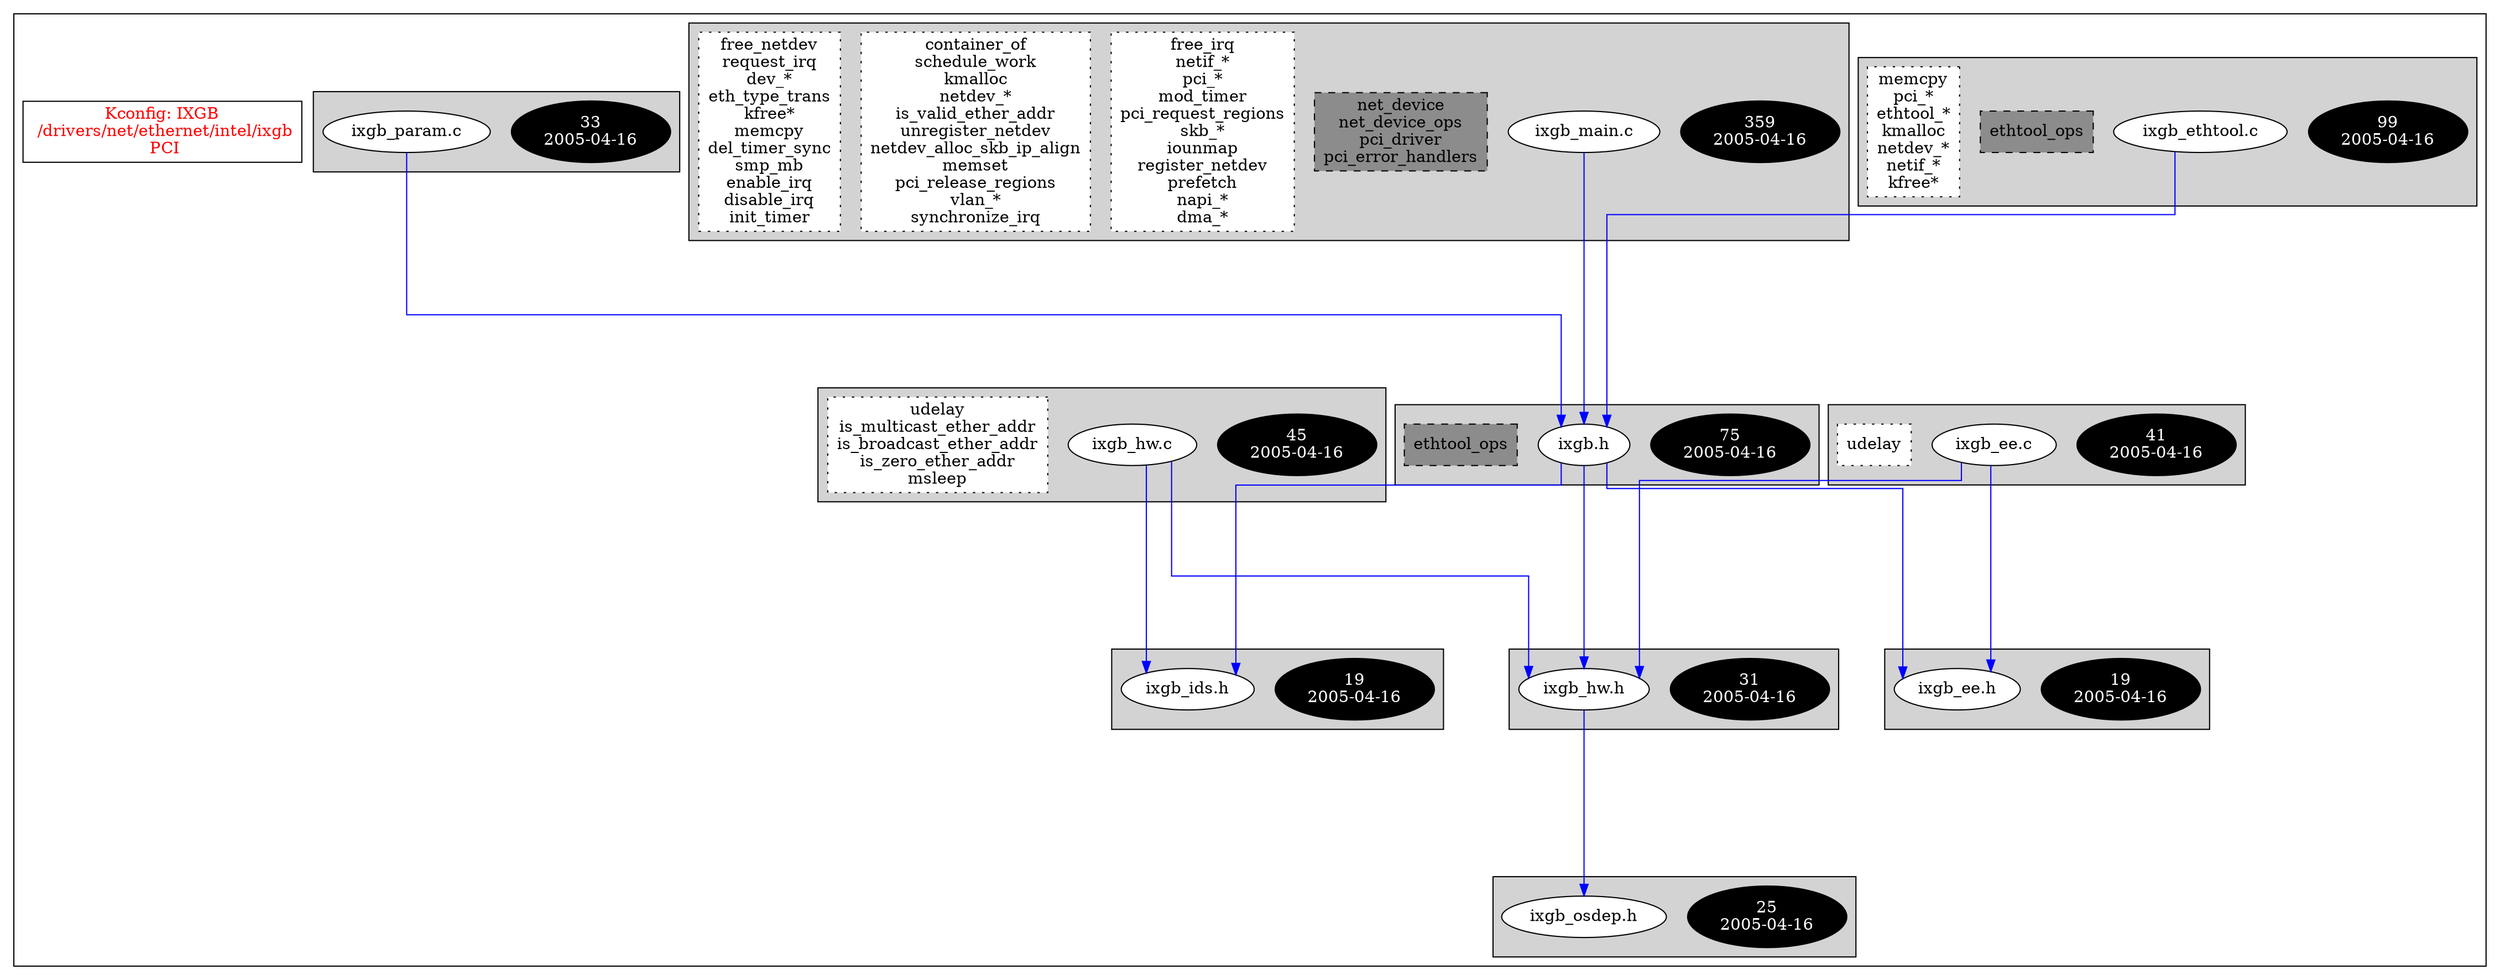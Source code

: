 digraph Driver {
	ranksep=2;
	splines=ortho;
	//Symbol: IXGB
	subgraph "cluster_IXGB"{
		subgraph "cluster_ixgb_param.c" {
			style=filled
			"commit_ixgb_param.c" [style=filled, fillcolor=black, fontcolor=white, label="33\n2005-04-16"];
			"ixgb_param.c" [style=filled, fillcolor=white, fontcolor=black, label="ixgb_param.c\n"];
		}
		subgraph "cluster_ixgb_ids.h" {
			style=filled
			"commit_ixgb_ids.h" [style=filled, fillcolor=black, fontcolor=white, label="19\n2005-04-16"];
			"ixgb_ids.h" [style=filled, fillcolor=white, fontcolor=black, label="ixgb_ids.h\n"];
		}
		subgraph "cluster_ixgb_osdep.h" {
			style=filled
			"commit_ixgb_osdep.h" [style=filled, fillcolor=black, fontcolor=white, label="25\n2005-04-16"];
			"ixgb_osdep.h" [style=filled, fillcolor=white, fontcolor=black, label="ixgb_osdep.h\n"];
		}
		subgraph "cluster_ixgb_ethtool.c" {
			style=filled
			"commit_ixgb_ethtool.c" [style=filled, fillcolor=black, fontcolor=white, label="99\n2005-04-16"];
			"ixgb_ethtool.c" [style=filled, fillcolor=white, fontcolor=black, label="ixgb_ethtool.c\n"];
			"structs-ixgb_ethtool.c" [style="filled,dashed" shape=box, fillcolor=grey55, fontcolor=black, label="ethtool_ops\n"];
			"funccall0-ixgb_ethtool.c" [style="filled,dotted" shape=box, fillcolor=white, fontcolor=black, label="memcpy\npci_*\nethtool_*\nkmalloc\nnetdev_*\nnetif_*\nkfree*\n"];
		}
		subgraph "cluster_ixgb_ee.h" {
			style=filled
			"commit_ixgb_ee.h" [style=filled, fillcolor=black, fontcolor=white, label="19\n2005-04-16"];
			"ixgb_ee.h" [style=filled, fillcolor=white, fontcolor=black, label="ixgb_ee.h\n"];
		}
		subgraph "cluster_ixgb_ee.c" {
			style=filled
			"commit_ixgb_ee.c" [style=filled, fillcolor=black, fontcolor=white, label="41\n2005-04-16"];
			"ixgb_ee.c" [style=filled, fillcolor=white, fontcolor=black, label="ixgb_ee.c\n"];
			"funccall0-ixgb_ee.c" [style="filled,dotted" shape=box, fillcolor=white, fontcolor=black, label="udelay\n"];
		}
		subgraph "cluster_ixgb_hw.h" {
			style=filled
			"commit_ixgb_hw.h" [style=filled, fillcolor=black, fontcolor=white, label="31\n2005-04-16"];
			"ixgb_hw.h" [style=filled, fillcolor=white, fontcolor=black, label="ixgb_hw.h\n"];
		}
		subgraph "cluster_ixgb_hw.c" {
			style=filled
			"commit_ixgb_hw.c" [style=filled, fillcolor=black, fontcolor=white, label="45\n2005-04-16"];
			"ixgb_hw.c" [style=filled, fillcolor=white, fontcolor=black, label="ixgb_hw.c\n"];
			"funccall0-ixgb_hw.c" [style="filled,dotted" shape=box, fillcolor=white, fontcolor=black, label="udelay\nis_multicast_ether_addr\nis_broadcast_ether_addr\nis_zero_ether_addr\nmsleep\n"];
		}
		subgraph "cluster_ixgb_main.c" {
			style=filled
			"commit_ixgb_main.c" [style=filled, fillcolor=black, fontcolor=white, label="359\n2005-04-16"];
			"ixgb_main.c" [style=filled, fillcolor=white, fontcolor=black, label="ixgb_main.c\n"];
			"structs-ixgb_main.c" [style="filled,dashed" shape=box, fillcolor=grey55, fontcolor=black, label="net_device\nnet_device_ops\npci_driver\npci_error_handlers\n"];
			"funccall3-ixgb_main.c" [style="filled,dotted" shape=box, fillcolor=white, fontcolor=black, label="free_irq\nnetif_*\npci_*\nmod_timer\npci_request_regions\nskb_*\niounmap\nregister_netdev\nprefetch\nnapi_*\ndma_*\n"];
			"funccall2-ixgb_main.c" [style="filled,dotted" shape=box, fillcolor=white, fontcolor=black, label="container_of\nschedule_work\nkmalloc\nnetdev_*\nis_valid_ether_addr\nunregister_netdev\nnetdev_alloc_skb_ip_align\nmemset\npci_release_regions\nvlan_*\nsynchronize_irq\n"];
			"funccall1-ixgb_main.c" [style="filled,dotted" shape=box, fillcolor=white, fontcolor=black, label="free_netdev\nrequest_irq\ndev_*\neth_type_trans\nkfree*\nmemcpy\ndel_timer_sync\nsmp_mb\nenable_irq\ndisable_irq\ninit_timer\n"];
		}
		subgraph "cluster_ixgb.h" {
			style=filled
			"commit_ixgb.h" [style=filled, fillcolor=black, fontcolor=white, label="75\n2005-04-16"];
			"ixgb.h" [style=filled, fillcolor=white, fontcolor=black, label="ixgb.h\n"];
			"structs-ixgb.h" [style="filled,dashed" shape=box, fillcolor=grey55, fontcolor=black, label="ethtool_ops\n"];
		}
		"K:IXGB" [label="Kconfig: IXGB\n /drivers/net/ethernet/intel/ixgb\n  PCI ", shape=box, fontcolor=red];
	}
"ixgb_param.c" -> "ixgb.h"[color=blue];
"ixgb_ethtool.c" -> "ixgb.h"[color=blue];
"ixgb_ee.c" -> "ixgb_hw.h"[color=blue];
"ixgb_ee.c" -> "ixgb_ee.h"[color=blue];
"ixgb_hw.h" -> "ixgb_osdep.h"[color=blue];
"ixgb_hw.c" -> "ixgb_hw.h"[color=blue];
"ixgb_hw.c" -> "ixgb_ids.h"[color=blue];
"ixgb_main.c" -> "ixgb.h"[color=blue];
"ixgb.h" -> "ixgb_hw.h"[color=blue];
"ixgb.h" -> "ixgb_ids.h"[color=blue];
"ixgb.h" -> "ixgb_ee.h"[color=blue];
}
